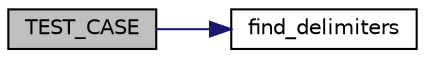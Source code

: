 digraph "TEST_CASE"
{
  edge [fontname="Helvetica",fontsize="10",labelfontname="Helvetica",labelfontsize="10"];
  node [fontname="Helvetica",fontsize="10",shape=record];
  rankdir="LR";
  Node9 [label="TEST_CASE",height=0.2,width=0.4,color="black", fillcolor="grey75", style="filled", fontcolor="black"];
  Node9 -> Node10 [color="midnightblue",fontsize="10",style="solid",fontname="Helvetica"];
  Node10 [label="find_delimiters",height=0.2,width=0.4,color="black", fillcolor="white", style="filled",URL="$string__soma_8cpp.html#ae5a739a193de257232d3345bf0401006",tooltip="Function for finding special delimiters. "];
}

